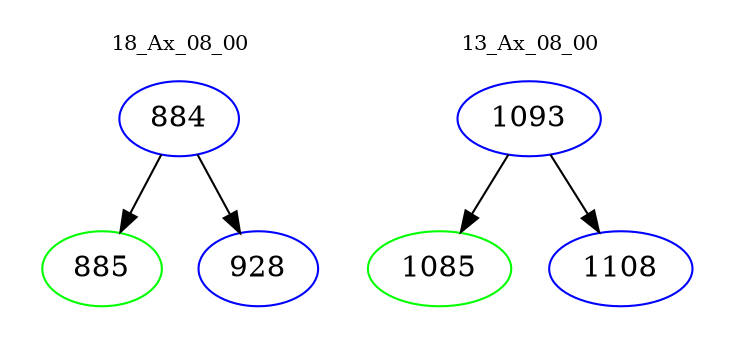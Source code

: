 digraph{
subgraph cluster_0 {
color = white
label = "18_Ax_08_00";
fontsize=10;
T0_884 [label="884", color="blue"]
T0_884 -> T0_885 [color="black"]
T0_885 [label="885", color="green"]
T0_884 -> T0_928 [color="black"]
T0_928 [label="928", color="blue"]
}
subgraph cluster_1 {
color = white
label = "13_Ax_08_00";
fontsize=10;
T1_1093 [label="1093", color="blue"]
T1_1093 -> T1_1085 [color="black"]
T1_1085 [label="1085", color="green"]
T1_1093 -> T1_1108 [color="black"]
T1_1108 [label="1108", color="blue"]
}
}
